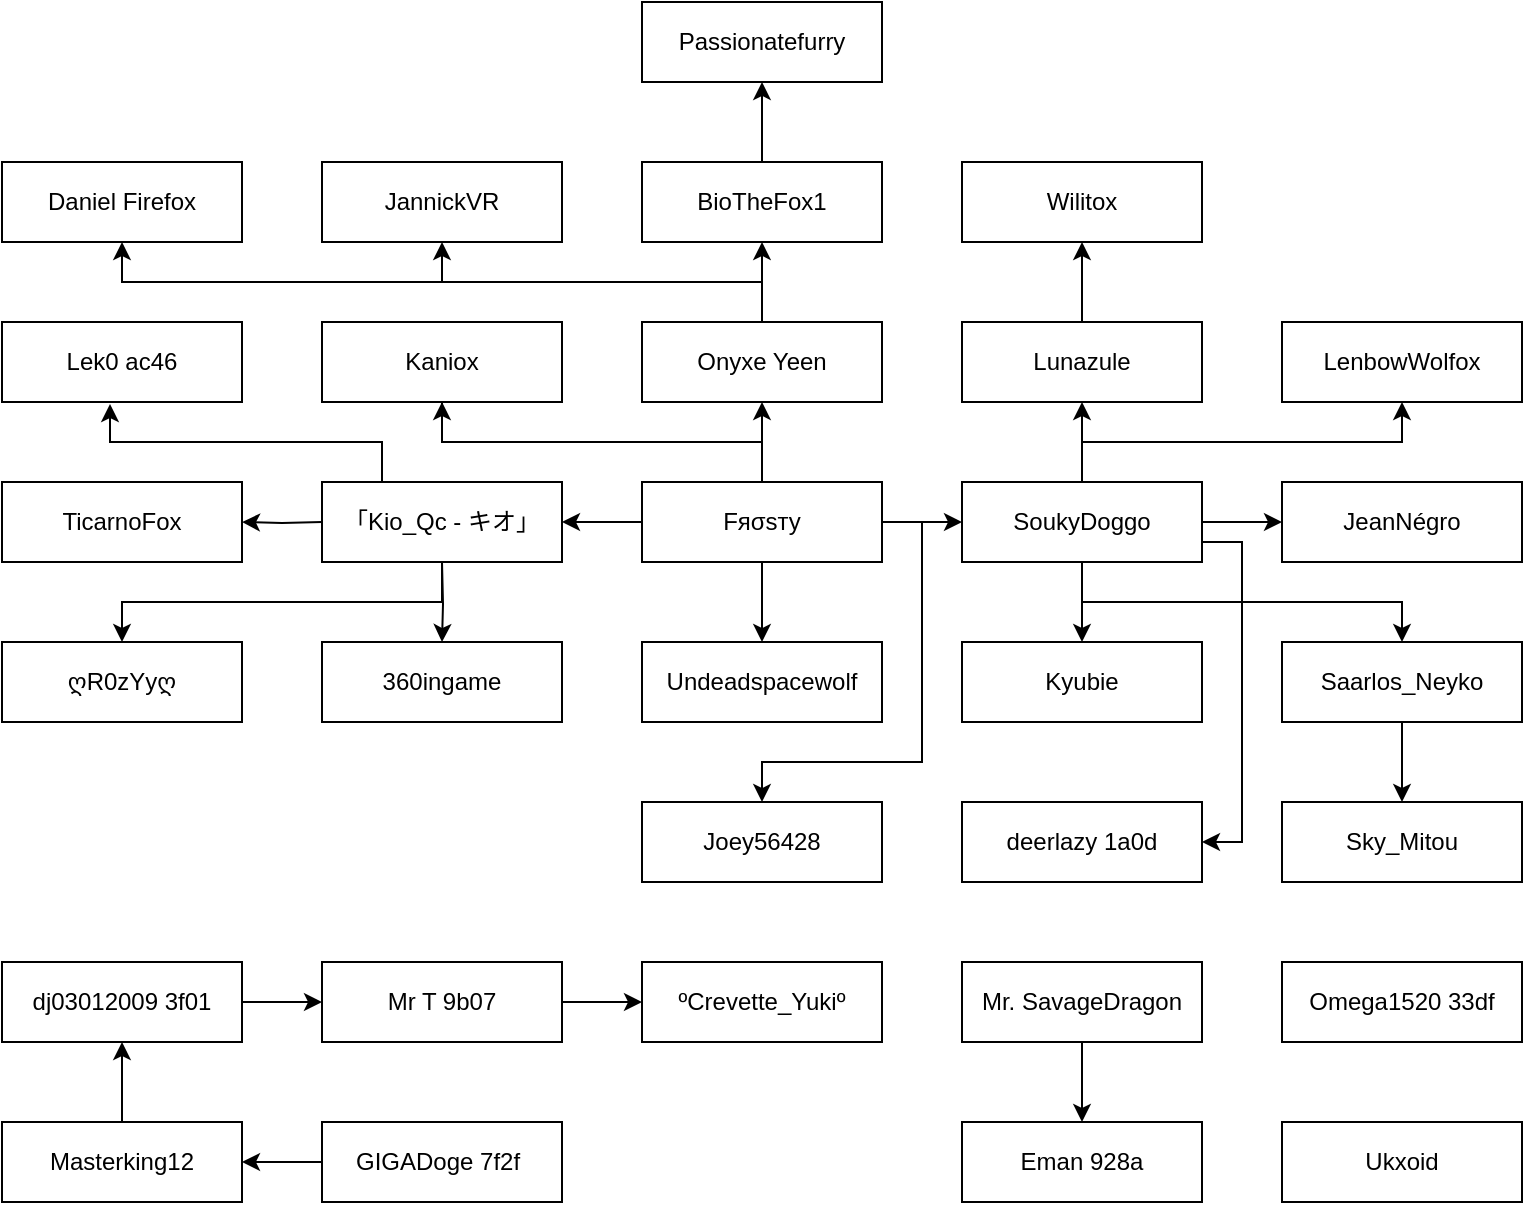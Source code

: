 <mxfile version="24.8.3">
  <diagram name="Page-1" id="kzbMt0qwAQdANpi8W9Ui">
    <mxGraphModel dx="1434" dy="820" grid="1" gridSize="10" guides="1" tooltips="1" connect="1" arrows="1" fold="1" page="1" pageScale="1" pageWidth="827" pageHeight="1169" math="0" shadow="0">
      <root>
        <mxCell id="0" />
        <mxCell id="1" parent="0" />
        <mxCell id="nPTzYKY_LypjdXd9V0ng-8" style="edgeStyle=orthogonalEdgeStyle;rounded=0;orthogonalLoop=1;jettySize=auto;html=1;exitX=0;exitY=0.5;exitDx=0;exitDy=0;entryX=1;entryY=0.5;entryDx=0;entryDy=0;" parent="1" source="nPTzYKY_LypjdXd9V0ng-1" target="N9GWcPVrBtqHLHFICxf_-35" edge="1">
          <mxGeometry relative="1" as="geometry">
            <mxPoint x="320" y="340" as="targetPoint" />
          </mxGeometry>
        </mxCell>
        <mxCell id="nPTzYKY_LypjdXd9V0ng-9" style="edgeStyle=orthogonalEdgeStyle;rounded=0;orthogonalLoop=1;jettySize=auto;html=1;exitX=1;exitY=0.5;exitDx=0;exitDy=0;" parent="1" source="nPTzYKY_LypjdXd9V0ng-1" target="nPTzYKY_LypjdXd9V0ng-4" edge="1">
          <mxGeometry relative="1" as="geometry" />
        </mxCell>
        <mxCell id="nPTzYKY_LypjdXd9V0ng-10" style="edgeStyle=orthogonalEdgeStyle;rounded=0;orthogonalLoop=1;jettySize=auto;html=1;exitX=0.5;exitY=1;exitDx=0;exitDy=0;entryX=0.5;entryY=0;entryDx=0;entryDy=0;" parent="1" source="nPTzYKY_LypjdXd9V0ng-1" target="nPTzYKY_LypjdXd9V0ng-5" edge="1">
          <mxGeometry relative="1" as="geometry" />
        </mxCell>
        <mxCell id="nPTzYKY_LypjdXd9V0ng-11" style="edgeStyle=orthogonalEdgeStyle;rounded=0;orthogonalLoop=1;jettySize=auto;html=1;exitX=0.5;exitY=0;exitDx=0;exitDy=0;entryX=0.5;entryY=1;entryDx=0;entryDy=0;" parent="1" source="nPTzYKY_LypjdXd9V0ng-1" target="nPTzYKY_LypjdXd9V0ng-2" edge="1">
          <mxGeometry relative="1" as="geometry" />
        </mxCell>
        <mxCell id="nPTzYKY_LypjdXd9V0ng-15" style="edgeStyle=orthogonalEdgeStyle;rounded=0;orthogonalLoop=1;jettySize=auto;html=1;exitX=0.5;exitY=0;exitDx=0;exitDy=0;entryX=0.5;entryY=1;entryDx=0;entryDy=0;" parent="1" source="nPTzYKY_LypjdXd9V0ng-1" target="nPTzYKY_LypjdXd9V0ng-14" edge="1">
          <mxGeometry relative="1" as="geometry" />
        </mxCell>
        <mxCell id="N9GWcPVrBtqHLHFICxf_-2" style="edgeStyle=orthogonalEdgeStyle;rounded=0;orthogonalLoop=1;jettySize=auto;html=1;exitX=1;exitY=0.5;exitDx=0;exitDy=0;entryX=0.5;entryY=0;entryDx=0;entryDy=0;" parent="1" source="nPTzYKY_LypjdXd9V0ng-1" target="N9GWcPVrBtqHLHFICxf_-3" edge="1">
          <mxGeometry relative="1" as="geometry">
            <mxPoint x="420" y="470" as="targetPoint" />
            <Array as="points">
              <mxPoint x="500" y="340" />
              <mxPoint x="500" y="460" />
              <mxPoint x="420" y="460" />
            </Array>
          </mxGeometry>
        </mxCell>
        <mxCell id="nPTzYKY_LypjdXd9V0ng-1" value="Fяσѕту" style="rounded=0;whiteSpace=wrap;html=1;" parent="1" vertex="1">
          <mxGeometry x="360" y="320" width="120" height="40" as="geometry" />
        </mxCell>
        <mxCell id="nPTzYKY_LypjdXd9V0ng-2" value="Kaniox" style="rounded=0;whiteSpace=wrap;html=1;" parent="1" vertex="1">
          <mxGeometry x="200" y="240" width="120" height="40" as="geometry" />
        </mxCell>
        <mxCell id="nPTzYKY_LypjdXd9V0ng-3" value="" style="endArrow=none;html=1;rounded=0;entryX=0.5;entryY=1;entryDx=0;entryDy=0;exitX=0.5;exitY=0;exitDx=0;exitDy=0;" parent="1" source="nPTzYKY_LypjdXd9V0ng-1" target="nPTzYKY_LypjdXd9V0ng-2" edge="1">
          <mxGeometry width="50" height="50" relative="1" as="geometry">
            <mxPoint x="390" y="340" as="sourcePoint" />
            <mxPoint x="440" y="290" as="targetPoint" />
            <Array as="points">
              <mxPoint x="420" y="300" />
              <mxPoint x="260" y="300" />
            </Array>
          </mxGeometry>
        </mxCell>
        <mxCell id="nPTzYKY_LypjdXd9V0ng-13" style="edgeStyle=orthogonalEdgeStyle;rounded=0;orthogonalLoop=1;jettySize=auto;html=1;exitX=1;exitY=0.5;exitDx=0;exitDy=0;" parent="1" source="nPTzYKY_LypjdXd9V0ng-4" target="nPTzYKY_LypjdXd9V0ng-12" edge="1">
          <mxGeometry relative="1" as="geometry" />
        </mxCell>
        <mxCell id="nPTzYKY_LypjdXd9V0ng-19" value="" style="edgeStyle=orthogonalEdgeStyle;rounded=0;orthogonalLoop=1;jettySize=auto;html=1;" parent="1" source="nPTzYKY_LypjdXd9V0ng-4" target="nPTzYKY_LypjdXd9V0ng-18" edge="1">
          <mxGeometry relative="1" as="geometry" />
        </mxCell>
        <mxCell id="nPTzYKY_LypjdXd9V0ng-23" style="edgeStyle=orthogonalEdgeStyle;rounded=0;orthogonalLoop=1;jettySize=auto;html=1;exitX=0.5;exitY=1;exitDx=0;exitDy=0;entryX=0.5;entryY=0;entryDx=0;entryDy=0;" parent="1" source="nPTzYKY_LypjdXd9V0ng-4" target="nPTzYKY_LypjdXd9V0ng-22" edge="1">
          <mxGeometry relative="1" as="geometry" />
        </mxCell>
        <mxCell id="nPTzYKY_LypjdXd9V0ng-27" style="edgeStyle=orthogonalEdgeStyle;rounded=0;orthogonalLoop=1;jettySize=auto;html=1;exitX=0.5;exitY=0;exitDx=0;exitDy=0;entryX=0.5;entryY=1;entryDx=0;entryDy=0;" parent="1" source="nPTzYKY_LypjdXd9V0ng-4" target="nPTzYKY_LypjdXd9V0ng-26" edge="1">
          <mxGeometry relative="1" as="geometry" />
        </mxCell>
        <mxCell id="nPTzYKY_LypjdXd9V0ng-35" style="edgeStyle=orthogonalEdgeStyle;rounded=0;orthogonalLoop=1;jettySize=auto;html=1;exitX=0.5;exitY=0;exitDx=0;exitDy=0;entryX=0.5;entryY=1;entryDx=0;entryDy=0;" parent="1" source="nPTzYKY_LypjdXd9V0ng-4" target="nPTzYKY_LypjdXd9V0ng-34" edge="1">
          <mxGeometry relative="1" as="geometry" />
        </mxCell>
        <mxCell id="mHHikooyz67XYqdr1Pey-1" style="edgeStyle=orthogonalEdgeStyle;rounded=0;orthogonalLoop=1;jettySize=auto;html=1;exitX=1;exitY=0.75;exitDx=0;exitDy=0;entryX=1;entryY=0.5;entryDx=0;entryDy=0;" edge="1" parent="1" source="nPTzYKY_LypjdXd9V0ng-4" target="N9GWcPVrBtqHLHFICxf_-29">
          <mxGeometry relative="1" as="geometry">
            <Array as="points">
              <mxPoint x="660" y="350" />
              <mxPoint x="660" y="500" />
            </Array>
          </mxGeometry>
        </mxCell>
        <mxCell id="nPTzYKY_LypjdXd9V0ng-4" value="SoukyDoggo" style="rounded=0;whiteSpace=wrap;html=1;" parent="1" vertex="1">
          <mxGeometry x="520" y="320" width="120" height="40" as="geometry" />
        </mxCell>
        <mxCell id="nPTzYKY_LypjdXd9V0ng-5" value="Undeadspacewolf" style="rounded=0;whiteSpace=wrap;html=1;" parent="1" vertex="1">
          <mxGeometry x="360" y="400" width="120" height="40" as="geometry" />
        </mxCell>
        <mxCell id="nPTzYKY_LypjdXd9V0ng-17" style="edgeStyle=orthogonalEdgeStyle;rounded=0;orthogonalLoop=1;jettySize=auto;html=1;exitX=0;exitY=0.5;exitDx=0;exitDy=0;entryX=1;entryY=0.5;entryDx=0;entryDy=0;" parent="1" target="nPTzYKY_LypjdXd9V0ng-16" edge="1">
          <mxGeometry relative="1" as="geometry">
            <mxPoint x="200" y="340" as="sourcePoint" />
          </mxGeometry>
        </mxCell>
        <mxCell id="nPTzYKY_LypjdXd9V0ng-31" style="edgeStyle=orthogonalEdgeStyle;rounded=0;orthogonalLoop=1;jettySize=auto;html=1;exitX=0.5;exitY=1;exitDx=0;exitDy=0;entryX=0.5;entryY=0;entryDx=0;entryDy=0;" parent="1" target="nPTzYKY_LypjdXd9V0ng-30" edge="1">
          <mxGeometry relative="1" as="geometry">
            <mxPoint x="260" y="360" as="sourcePoint" />
          </mxGeometry>
        </mxCell>
        <mxCell id="nPTzYKY_LypjdXd9V0ng-12" value="JeanNégro" style="rounded=0;whiteSpace=wrap;html=1;" parent="1" vertex="1">
          <mxGeometry x="680" y="320" width="120" height="40" as="geometry" />
        </mxCell>
        <mxCell id="nPTzYKY_LypjdXd9V0ng-21" style="edgeStyle=orthogonalEdgeStyle;rounded=0;orthogonalLoop=1;jettySize=auto;html=1;exitX=0.5;exitY=0;exitDx=0;exitDy=0;entryX=0.5;entryY=1;entryDx=0;entryDy=0;" parent="1" source="nPTzYKY_LypjdXd9V0ng-14" target="nPTzYKY_LypjdXd9V0ng-20" edge="1">
          <mxGeometry relative="1" as="geometry" />
        </mxCell>
        <mxCell id="N9GWcPVrBtqHLHFICxf_-8" style="edgeStyle=orthogonalEdgeStyle;rounded=0;orthogonalLoop=1;jettySize=auto;html=1;exitX=0.5;exitY=0;exitDx=0;exitDy=0;entryX=0.5;entryY=1;entryDx=0;entryDy=0;" parent="1" source="nPTzYKY_LypjdXd9V0ng-14" target="N9GWcPVrBtqHLHFICxf_-7" edge="1">
          <mxGeometry relative="1" as="geometry" />
        </mxCell>
        <mxCell id="N9GWcPVrBtqHLHFICxf_-10" style="edgeStyle=orthogonalEdgeStyle;rounded=0;orthogonalLoop=1;jettySize=auto;html=1;exitX=0.5;exitY=0;exitDx=0;exitDy=0;entryX=0.5;entryY=1;entryDx=0;entryDy=0;" parent="1" source="nPTzYKY_LypjdXd9V0ng-14" target="N9GWcPVrBtqHLHFICxf_-9" edge="1">
          <mxGeometry relative="1" as="geometry" />
        </mxCell>
        <mxCell id="nPTzYKY_LypjdXd9V0ng-14" value="Onyxe Yeen" style="rounded=0;whiteSpace=wrap;html=1;" parent="1" vertex="1">
          <mxGeometry x="360" y="240" width="120" height="40" as="geometry" />
        </mxCell>
        <mxCell id="nPTzYKY_LypjdXd9V0ng-16" value="TicarnoFox" style="rounded=0;whiteSpace=wrap;html=1;" parent="1" vertex="1">
          <mxGeometry x="40" y="320" width="120" height="40" as="geometry" />
        </mxCell>
        <mxCell id="nPTzYKY_LypjdXd9V0ng-18" value="Kyubie" style="rounded=0;whiteSpace=wrap;html=1;" parent="1" vertex="1">
          <mxGeometry x="520" y="400" width="120" height="40" as="geometry" />
        </mxCell>
        <mxCell id="N9GWcPVrBtqHLHFICxf_-26" style="edgeStyle=orthogonalEdgeStyle;rounded=0;orthogonalLoop=1;jettySize=auto;html=1;exitX=0.5;exitY=0;exitDx=0;exitDy=0;entryX=0.5;entryY=1;entryDx=0;entryDy=0;" parent="1" source="nPTzYKY_LypjdXd9V0ng-20" target="N9GWcPVrBtqHLHFICxf_-25" edge="1">
          <mxGeometry relative="1" as="geometry" />
        </mxCell>
        <mxCell id="nPTzYKY_LypjdXd9V0ng-20" value="BioTheFox1" style="rounded=0;whiteSpace=wrap;html=1;" parent="1" vertex="1">
          <mxGeometry x="360" y="160" width="120" height="40" as="geometry" />
        </mxCell>
        <mxCell id="nPTzYKY_LypjdXd9V0ng-25" value="" style="edgeStyle=orthogonalEdgeStyle;rounded=0;orthogonalLoop=1;jettySize=auto;html=1;" parent="1" source="nPTzYKY_LypjdXd9V0ng-22" target="nPTzYKY_LypjdXd9V0ng-24" edge="1">
          <mxGeometry relative="1" as="geometry" />
        </mxCell>
        <mxCell id="nPTzYKY_LypjdXd9V0ng-22" value="Saarlos_Neyko" style="rounded=0;whiteSpace=wrap;html=1;" parent="1" vertex="1">
          <mxGeometry x="680" y="400" width="120" height="40" as="geometry" />
        </mxCell>
        <mxCell id="nPTzYKY_LypjdXd9V0ng-24" value="Sky_Mitou" style="rounded=0;whiteSpace=wrap;html=1;" parent="1" vertex="1">
          <mxGeometry x="680" y="480" width="120" height="40" as="geometry" />
        </mxCell>
        <mxCell id="nPTzYKY_LypjdXd9V0ng-29" style="edgeStyle=orthogonalEdgeStyle;rounded=0;orthogonalLoop=1;jettySize=auto;html=1;exitX=0.5;exitY=0;exitDx=0;exitDy=0;entryX=0.5;entryY=1;entryDx=0;entryDy=0;" parent="1" source="nPTzYKY_LypjdXd9V0ng-26" target="nPTzYKY_LypjdXd9V0ng-28" edge="1">
          <mxGeometry relative="1" as="geometry" />
        </mxCell>
        <mxCell id="nPTzYKY_LypjdXd9V0ng-26" value="Lunazule" style="rounded=0;whiteSpace=wrap;html=1;" parent="1" vertex="1">
          <mxGeometry x="520" y="240" width="120" height="40" as="geometry" />
        </mxCell>
        <mxCell id="nPTzYKY_LypjdXd9V0ng-28" value="Wilitox" style="rounded=0;whiteSpace=wrap;html=1;" parent="1" vertex="1">
          <mxGeometry x="520" y="160" width="120" height="40" as="geometry" />
        </mxCell>
        <mxCell id="nPTzYKY_LypjdXd9V0ng-30" value="360ingame" style="rounded=0;whiteSpace=wrap;html=1;" parent="1" vertex="1">
          <mxGeometry x="200" y="400" width="120" height="40" as="geometry" />
        </mxCell>
        <mxCell id="nPTzYKY_LypjdXd9V0ng-32" value="ღR0zYyღ" style="rounded=0;whiteSpace=wrap;html=1;" parent="1" vertex="1">
          <mxGeometry x="40" y="400" width="120" height="40" as="geometry" />
        </mxCell>
        <mxCell id="nPTzYKY_LypjdXd9V0ng-34" value="LenbowWolfox" style="rounded=0;whiteSpace=wrap;html=1;" parent="1" vertex="1">
          <mxGeometry x="680" y="240" width="120" height="40" as="geometry" />
        </mxCell>
        <mxCell id="N9GWcPVrBtqHLHFICxf_-3" value="Joey56428" style="rounded=0;whiteSpace=wrap;html=1;" parent="1" vertex="1">
          <mxGeometry x="360" y="480" width="120" height="40" as="geometry" />
        </mxCell>
        <mxCell id="N9GWcPVrBtqHLHFICxf_-12" style="edgeStyle=orthogonalEdgeStyle;rounded=0;orthogonalLoop=1;jettySize=auto;html=1;exitX=0.5;exitY=1;exitDx=0;exitDy=0;entryX=0.5;entryY=0;entryDx=0;entryDy=0;" parent="1" source="N9GWcPVrBtqHLHFICxf_-6" target="N9GWcPVrBtqHLHFICxf_-11" edge="1">
          <mxGeometry relative="1" as="geometry" />
        </mxCell>
        <mxCell id="N9GWcPVrBtqHLHFICxf_-6" value="Mr. SavageDragon" style="rounded=0;whiteSpace=wrap;html=1;" parent="1" vertex="1">
          <mxGeometry x="520" y="560" width="120" height="40" as="geometry" />
        </mxCell>
        <mxCell id="N9GWcPVrBtqHLHFICxf_-7" value="JannickVR" style="rounded=0;whiteSpace=wrap;html=1;" parent="1" vertex="1">
          <mxGeometry x="200" y="160" width="120" height="40" as="geometry" />
        </mxCell>
        <mxCell id="N9GWcPVrBtqHLHFICxf_-9" value="Daniel Firefox" style="rounded=0;whiteSpace=wrap;html=1;" parent="1" vertex="1">
          <mxGeometry x="40" y="160" width="120" height="40" as="geometry" />
        </mxCell>
        <mxCell id="N9GWcPVrBtqHLHFICxf_-11" value="Eman 928a" style="rounded=0;whiteSpace=wrap;html=1;" parent="1" vertex="1">
          <mxGeometry x="520" y="640" width="120" height="40" as="geometry" />
        </mxCell>
        <mxCell id="N9GWcPVrBtqHLHFICxf_-13" value="Lek0 ac46" style="rounded=0;whiteSpace=wrap;html=1;" parent="1" vertex="1">
          <mxGeometry x="40" y="240" width="120" height="40" as="geometry" />
        </mxCell>
        <mxCell id="N9GWcPVrBtqHLHFICxf_-33" style="edgeStyle=orthogonalEdgeStyle;rounded=0;orthogonalLoop=1;jettySize=auto;html=1;exitX=1;exitY=0.5;exitDx=0;exitDy=0;entryX=0;entryY=0.5;entryDx=0;entryDy=0;" parent="1" source="N9GWcPVrBtqHLHFICxf_-15" target="N9GWcPVrBtqHLHFICxf_-27" edge="1">
          <mxGeometry relative="1" as="geometry" />
        </mxCell>
        <mxCell id="N9GWcPVrBtqHLHFICxf_-15" value="Mr T 9b07" style="rounded=0;whiteSpace=wrap;html=1;" parent="1" vertex="1">
          <mxGeometry x="200" y="560" width="120" height="40" as="geometry" />
        </mxCell>
        <mxCell id="N9GWcPVrBtqHLHFICxf_-32" style="edgeStyle=orthogonalEdgeStyle;rounded=0;orthogonalLoop=1;jettySize=auto;html=1;exitX=1;exitY=0.5;exitDx=0;exitDy=0;entryX=0;entryY=0.5;entryDx=0;entryDy=0;" parent="1" source="N9GWcPVrBtqHLHFICxf_-16" target="N9GWcPVrBtqHLHFICxf_-15" edge="1">
          <mxGeometry relative="1" as="geometry" />
        </mxCell>
        <mxCell id="N9GWcPVrBtqHLHFICxf_-16" value="dj03012009 3f01" style="rounded=0;whiteSpace=wrap;html=1;" parent="1" vertex="1">
          <mxGeometry x="40" y="560" width="120" height="40" as="geometry" />
        </mxCell>
        <mxCell id="N9GWcPVrBtqHLHFICxf_-30" value="" style="edgeStyle=orthogonalEdgeStyle;rounded=0;orthogonalLoop=1;jettySize=auto;html=1;" parent="1" source="N9GWcPVrBtqHLHFICxf_-18" target="N9GWcPVrBtqHLHFICxf_-19" edge="1">
          <mxGeometry relative="1" as="geometry" />
        </mxCell>
        <mxCell id="N9GWcPVrBtqHLHFICxf_-18" value="&lt;div style=&quot;display: flex;&quot;&gt;&lt;div style=&quot;flex: 1 1 0%; display: flex; align-items: center; margin-left: 15px;&quot;&gt;&lt;div style=&quot;flex: 1 1 0%;&quot;&gt;&lt;div&gt;GIGADoge 7f2f&lt;/div&gt;&lt;/div&gt;&lt;/div&gt;&lt;/div&gt;" style="rounded=0;whiteSpace=wrap;html=1;align=left;" parent="1" vertex="1">
          <mxGeometry x="200" y="640" width="120" height="40" as="geometry" />
        </mxCell>
        <mxCell id="N9GWcPVrBtqHLHFICxf_-31" style="edgeStyle=orthogonalEdgeStyle;rounded=0;orthogonalLoop=1;jettySize=auto;html=1;exitX=0.5;exitY=0;exitDx=0;exitDy=0;entryX=0.5;entryY=1;entryDx=0;entryDy=0;" parent="1" source="N9GWcPVrBtqHLHFICxf_-19" target="N9GWcPVrBtqHLHFICxf_-16" edge="1">
          <mxGeometry relative="1" as="geometry" />
        </mxCell>
        <mxCell id="N9GWcPVrBtqHLHFICxf_-19" value="Masterking12" style="rounded=0;whiteSpace=wrap;html=1;" parent="1" vertex="1">
          <mxGeometry x="40" y="640" width="120" height="40" as="geometry" />
        </mxCell>
        <mxCell id="N9GWcPVrBtqHLHFICxf_-22" value="Ukxoid" style="rounded=0;whiteSpace=wrap;html=1;" parent="1" vertex="1">
          <mxGeometry x="680" y="640" width="120" height="40" as="geometry" />
        </mxCell>
        <mxCell id="N9GWcPVrBtqHLHFICxf_-23" value="Omega1520 33df" style="rounded=0;whiteSpace=wrap;html=1;" parent="1" vertex="1">
          <mxGeometry x="680" y="560" width="120" height="40" as="geometry" />
        </mxCell>
        <mxCell id="N9GWcPVrBtqHLHFICxf_-25" value="Passionatefurry" style="rounded=0;whiteSpace=wrap;html=1;" parent="1" vertex="1">
          <mxGeometry x="360" y="80" width="120" height="40" as="geometry" />
        </mxCell>
        <mxCell id="N9GWcPVrBtqHLHFICxf_-27" value="ºCrevette_Yukiº" style="rounded=0;whiteSpace=wrap;html=1;" parent="1" vertex="1">
          <mxGeometry x="360" y="560" width="120" height="40" as="geometry" />
        </mxCell>
        <mxCell id="N9GWcPVrBtqHLHFICxf_-29" value="deerlazy 1a0d" style="rounded=0;whiteSpace=wrap;html=1;" parent="1" vertex="1">
          <mxGeometry x="520" y="480" width="120" height="40" as="geometry" />
        </mxCell>
        <mxCell id="N9GWcPVrBtqHLHFICxf_-37" style="edgeStyle=orthogonalEdgeStyle;rounded=0;orthogonalLoop=1;jettySize=auto;html=1;exitX=0.5;exitY=1;exitDx=0;exitDy=0;entryX=0.5;entryY=0;entryDx=0;entryDy=0;" parent="1" source="N9GWcPVrBtqHLHFICxf_-35" target="nPTzYKY_LypjdXd9V0ng-32" edge="1">
          <mxGeometry relative="1" as="geometry" />
        </mxCell>
        <mxCell id="N9GWcPVrBtqHLHFICxf_-35" value="「Kio_Qc - キオ」" style="rounded=0;whiteSpace=wrap;html=1;" parent="1" vertex="1">
          <mxGeometry x="200" y="320" width="120" height="40" as="geometry" />
        </mxCell>
        <mxCell id="N9GWcPVrBtqHLHFICxf_-36" style="edgeStyle=orthogonalEdgeStyle;rounded=0;orthogonalLoop=1;jettySize=auto;html=1;exitX=0.25;exitY=0;exitDx=0;exitDy=0;entryX=0.45;entryY=1.025;entryDx=0;entryDy=0;entryPerimeter=0;" parent="1" source="N9GWcPVrBtqHLHFICxf_-35" target="N9GWcPVrBtqHLHFICxf_-13" edge="1">
          <mxGeometry relative="1" as="geometry" />
        </mxCell>
      </root>
    </mxGraphModel>
  </diagram>
</mxfile>
